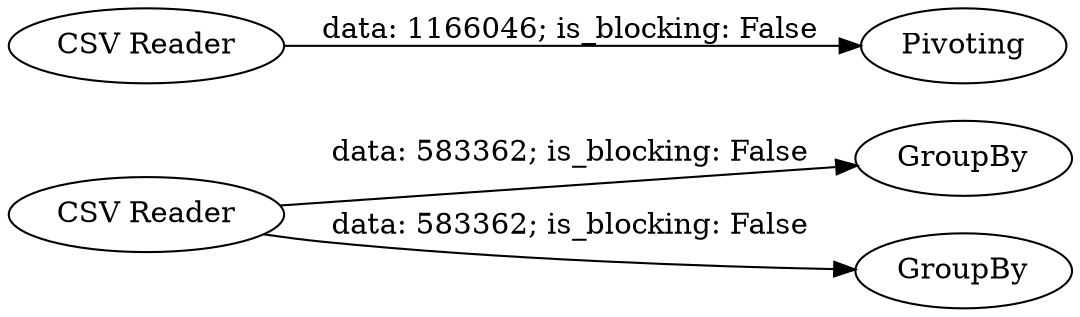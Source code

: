 digraph {
	"4166930866483689670_6" [label="CSV Reader"]
	"4166930866483689670_8" [label=GroupBy]
	"4166930866483689670_9" [label=Pivoting]
	"4166930866483689670_4" [label="CSV Reader"]
	"4166930866483689670_7" [label=GroupBy]
	"4166930866483689670_6" -> "4166930866483689670_8" [label="data: 583362; is_blocking: False"]
	"4166930866483689670_6" -> "4166930866483689670_7" [label="data: 583362; is_blocking: False"]
	"4166930866483689670_4" -> "4166930866483689670_9" [label="data: 1166046; is_blocking: False"]
	rankdir=LR
}
